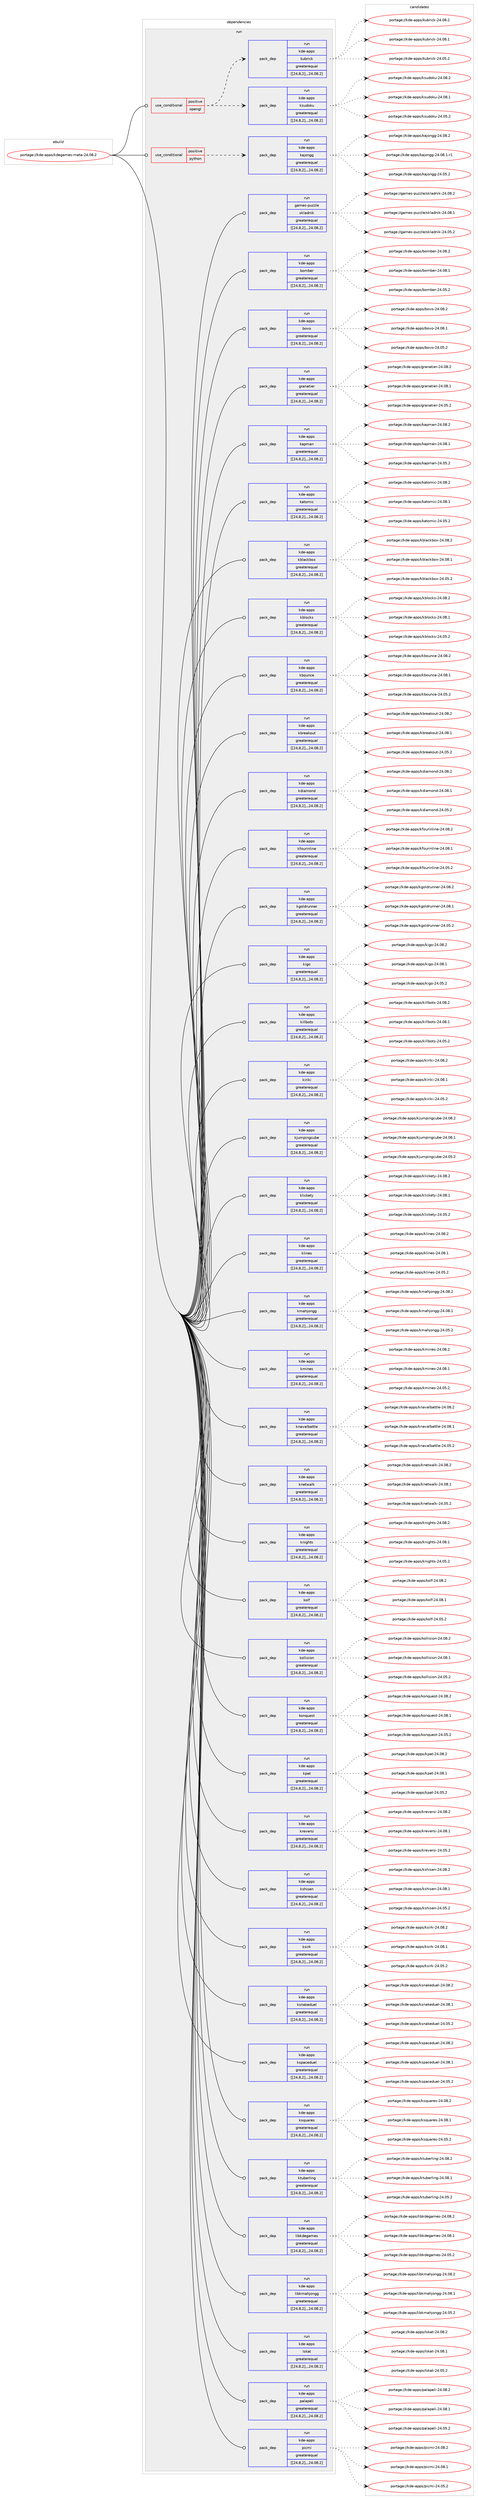 digraph prolog {

# *************
# Graph options
# *************

newrank=true;
concentrate=true;
compound=true;
graph [rankdir=LR,fontname=Helvetica,fontsize=10,ranksep=1.5];#, ranksep=2.5, nodesep=0.2];
edge  [arrowhead=vee];
node  [fontname=Helvetica,fontsize=10];

# **********
# The ebuild
# **********

subgraph cluster_leftcol {
color=gray;
label=<<i>ebuild</i>>;
id [label="portage://kde-apps/kdegames-meta-24.08.2", color=red, width=4, href="../kde-apps/kdegames-meta-24.08.2.svg"];
}

# ****************
# The dependencies
# ****************

subgraph cluster_midcol {
color=gray;
label=<<i>dependencies</i>>;
subgraph cluster_compile {
fillcolor="#eeeeee";
style=filled;
label=<<i>compile</i>>;
}
subgraph cluster_compileandrun {
fillcolor="#eeeeee";
style=filled;
label=<<i>compile and run</i>>;
}
subgraph cluster_run {
fillcolor="#eeeeee";
style=filled;
label=<<i>run</i>>;
subgraph cond71972 {
dependency265955 [label=<<TABLE BORDER="0" CELLBORDER="1" CELLSPACING="0" CELLPADDING="4"><TR><TD ROWSPAN="3" CELLPADDING="10">use_conditional</TD></TR><TR><TD>positive</TD></TR><TR><TD>opengl</TD></TR></TABLE>>, shape=none, color=red];
subgraph pack192100 {
dependency265970 [label=<<TABLE BORDER="0" CELLBORDER="1" CELLSPACING="0" CELLPADDING="4" WIDTH="220"><TR><TD ROWSPAN="6" CELLPADDING="30">pack_dep</TD></TR><TR><TD WIDTH="110">run</TD></TR><TR><TD>kde-apps</TD></TR><TR><TD>ksudoku</TD></TR><TR><TD>greaterequal</TD></TR><TR><TD>[[24,8,2],,,24.08.2]</TD></TR></TABLE>>, shape=none, color=blue];
}
dependency265955:e -> dependency265970:w [weight=20,style="dashed",arrowhead="vee"];
subgraph pack192120 {
dependency265989 [label=<<TABLE BORDER="0" CELLBORDER="1" CELLSPACING="0" CELLPADDING="4" WIDTH="220"><TR><TD ROWSPAN="6" CELLPADDING="30">pack_dep</TD></TR><TR><TD WIDTH="110">run</TD></TR><TR><TD>kde-apps</TD></TR><TR><TD>kubrick</TD></TR><TR><TD>greaterequal</TD></TR><TR><TD>[[24,8,2],,,24.08.2]</TD></TR></TABLE>>, shape=none, color=blue];
}
dependency265955:e -> dependency265989:w [weight=20,style="dashed",arrowhead="vee"];
}
id:e -> dependency265955:w [weight=20,style="solid",arrowhead="odot"];
subgraph cond71981 {
dependency266011 [label=<<TABLE BORDER="0" CELLBORDER="1" CELLSPACING="0" CELLPADDING="4"><TR><TD ROWSPAN="3" CELLPADDING="10">use_conditional</TD></TR><TR><TD>positive</TD></TR><TR><TD>python</TD></TR></TABLE>>, shape=none, color=red];
subgraph pack192141 {
dependency266024 [label=<<TABLE BORDER="0" CELLBORDER="1" CELLSPACING="0" CELLPADDING="4" WIDTH="220"><TR><TD ROWSPAN="6" CELLPADDING="30">pack_dep</TD></TR><TR><TD WIDTH="110">run</TD></TR><TR><TD>kde-apps</TD></TR><TR><TD>kajongg</TD></TR><TR><TD>greaterequal</TD></TR><TR><TD>[[24,8,2],,,24.08.2]</TD></TR></TABLE>>, shape=none, color=blue];
}
dependency266011:e -> dependency266024:w [weight=20,style="dashed",arrowhead="vee"];
}
id:e -> dependency266011:w [weight=20,style="solid",arrowhead="odot"];
subgraph pack192154 {
dependency266027 [label=<<TABLE BORDER="0" CELLBORDER="1" CELLSPACING="0" CELLPADDING="4" WIDTH="220"><TR><TD ROWSPAN="6" CELLPADDING="30">pack_dep</TD></TR><TR><TD WIDTH="110">run</TD></TR><TR><TD>games-puzzle</TD></TR><TR><TD>skladnik</TD></TR><TR><TD>greaterequal</TD></TR><TR><TD>[[24,8,2],,,24.08.2]</TD></TR></TABLE>>, shape=none, color=blue];
}
id:e -> dependency266027:w [weight=20,style="solid",arrowhead="odot"];
subgraph pack192171 {
dependency266092 [label=<<TABLE BORDER="0" CELLBORDER="1" CELLSPACING="0" CELLPADDING="4" WIDTH="220"><TR><TD ROWSPAN="6" CELLPADDING="30">pack_dep</TD></TR><TR><TD WIDTH="110">run</TD></TR><TR><TD>kde-apps</TD></TR><TR><TD>bomber</TD></TR><TR><TD>greaterequal</TD></TR><TR><TD>[[24,8,2],,,24.08.2]</TD></TR></TABLE>>, shape=none, color=blue];
}
id:e -> dependency266092:w [weight=20,style="solid",arrowhead="odot"];
subgraph pack192239 {
dependency266130 [label=<<TABLE BORDER="0" CELLBORDER="1" CELLSPACING="0" CELLPADDING="4" WIDTH="220"><TR><TD ROWSPAN="6" CELLPADDING="30">pack_dep</TD></TR><TR><TD WIDTH="110">run</TD></TR><TR><TD>kde-apps</TD></TR><TR><TD>bovo</TD></TR><TR><TD>greaterequal</TD></TR><TR><TD>[[24,8,2],,,24.08.2]</TD></TR></TABLE>>, shape=none, color=blue];
}
id:e -> dependency266130:w [weight=20,style="solid",arrowhead="odot"];
subgraph pack192268 {
dependency266175 [label=<<TABLE BORDER="0" CELLBORDER="1" CELLSPACING="0" CELLPADDING="4" WIDTH="220"><TR><TD ROWSPAN="6" CELLPADDING="30">pack_dep</TD></TR><TR><TD WIDTH="110">run</TD></TR><TR><TD>kde-apps</TD></TR><TR><TD>granatier</TD></TR><TR><TD>greaterequal</TD></TR><TR><TD>[[24,8,2],,,24.08.2]</TD></TR></TABLE>>, shape=none, color=blue];
}
id:e -> dependency266175:w [weight=20,style="solid",arrowhead="odot"];
subgraph pack192311 {
dependency266210 [label=<<TABLE BORDER="0" CELLBORDER="1" CELLSPACING="0" CELLPADDING="4" WIDTH="220"><TR><TD ROWSPAN="6" CELLPADDING="30">pack_dep</TD></TR><TR><TD WIDTH="110">run</TD></TR><TR><TD>kde-apps</TD></TR><TR><TD>kapman</TD></TR><TR><TD>greaterequal</TD></TR><TR><TD>[[24,8,2],,,24.08.2]</TD></TR></TABLE>>, shape=none, color=blue];
}
id:e -> dependency266210:w [weight=20,style="solid",arrowhead="odot"];
subgraph pack192337 {
dependency266244 [label=<<TABLE BORDER="0" CELLBORDER="1" CELLSPACING="0" CELLPADDING="4" WIDTH="220"><TR><TD ROWSPAN="6" CELLPADDING="30">pack_dep</TD></TR><TR><TD WIDTH="110">run</TD></TR><TR><TD>kde-apps</TD></TR><TR><TD>katomic</TD></TR><TR><TD>greaterequal</TD></TR><TR><TD>[[24,8,2],,,24.08.2]</TD></TR></TABLE>>, shape=none, color=blue];
}
id:e -> dependency266244:w [weight=20,style="solid",arrowhead="odot"];
subgraph pack192339 {
dependency266265 [label=<<TABLE BORDER="0" CELLBORDER="1" CELLSPACING="0" CELLPADDING="4" WIDTH="220"><TR><TD ROWSPAN="6" CELLPADDING="30">pack_dep</TD></TR><TR><TD WIDTH="110">run</TD></TR><TR><TD>kde-apps</TD></TR><TR><TD>kblackbox</TD></TR><TR><TD>greaterequal</TD></TR><TR><TD>[[24,8,2],,,24.08.2]</TD></TR></TABLE>>, shape=none, color=blue];
}
id:e -> dependency266265:w [weight=20,style="solid",arrowhead="odot"];
subgraph pack192373 {
dependency266307 [label=<<TABLE BORDER="0" CELLBORDER="1" CELLSPACING="0" CELLPADDING="4" WIDTH="220"><TR><TD ROWSPAN="6" CELLPADDING="30">pack_dep</TD></TR><TR><TD WIDTH="110">run</TD></TR><TR><TD>kde-apps</TD></TR><TR><TD>kblocks</TD></TR><TR><TD>greaterequal</TD></TR><TR><TD>[[24,8,2],,,24.08.2]</TD></TR></TABLE>>, shape=none, color=blue];
}
id:e -> dependency266307:w [weight=20,style="solid",arrowhead="odot"];
subgraph pack192390 {
dependency266326 [label=<<TABLE BORDER="0" CELLBORDER="1" CELLSPACING="0" CELLPADDING="4" WIDTH="220"><TR><TD ROWSPAN="6" CELLPADDING="30">pack_dep</TD></TR><TR><TD WIDTH="110">run</TD></TR><TR><TD>kde-apps</TD></TR><TR><TD>kbounce</TD></TR><TR><TD>greaterequal</TD></TR><TR><TD>[[24,8,2],,,24.08.2]</TD></TR></TABLE>>, shape=none, color=blue];
}
id:e -> dependency266326:w [weight=20,style="solid",arrowhead="odot"];
subgraph pack192408 {
dependency266349 [label=<<TABLE BORDER="0" CELLBORDER="1" CELLSPACING="0" CELLPADDING="4" WIDTH="220"><TR><TD ROWSPAN="6" CELLPADDING="30">pack_dep</TD></TR><TR><TD WIDTH="110">run</TD></TR><TR><TD>kde-apps</TD></TR><TR><TD>kbreakout</TD></TR><TR><TD>greaterequal</TD></TR><TR><TD>[[24,8,2],,,24.08.2]</TD></TR></TABLE>>, shape=none, color=blue];
}
id:e -> dependency266349:w [weight=20,style="solid",arrowhead="odot"];
subgraph pack192425 {
dependency266352 [label=<<TABLE BORDER="0" CELLBORDER="1" CELLSPACING="0" CELLPADDING="4" WIDTH="220"><TR><TD ROWSPAN="6" CELLPADDING="30">pack_dep</TD></TR><TR><TD WIDTH="110">run</TD></TR><TR><TD>kde-apps</TD></TR><TR><TD>kdiamond</TD></TR><TR><TD>greaterequal</TD></TR><TR><TD>[[24,8,2],,,24.08.2]</TD></TR></TABLE>>, shape=none, color=blue];
}
id:e -> dependency266352:w [weight=20,style="solid",arrowhead="odot"];
subgraph pack192426 {
dependency266355 [label=<<TABLE BORDER="0" CELLBORDER="1" CELLSPACING="0" CELLPADDING="4" WIDTH="220"><TR><TD ROWSPAN="6" CELLPADDING="30">pack_dep</TD></TR><TR><TD WIDTH="110">run</TD></TR><TR><TD>kde-apps</TD></TR><TR><TD>kfourinline</TD></TR><TR><TD>greaterequal</TD></TR><TR><TD>[[24,8,2],,,24.08.2]</TD></TR></TABLE>>, shape=none, color=blue];
}
id:e -> dependency266355:w [weight=20,style="solid",arrowhead="odot"];
subgraph pack192430 {
dependency266393 [label=<<TABLE BORDER="0" CELLBORDER="1" CELLSPACING="0" CELLPADDING="4" WIDTH="220"><TR><TD ROWSPAN="6" CELLPADDING="30">pack_dep</TD></TR><TR><TD WIDTH="110">run</TD></TR><TR><TD>kde-apps</TD></TR><TR><TD>kgoldrunner</TD></TR><TR><TD>greaterequal</TD></TR><TR><TD>[[24,8,2],,,24.08.2]</TD></TR></TABLE>>, shape=none, color=blue];
}
id:e -> dependency266393:w [weight=20,style="solid",arrowhead="odot"];
subgraph pack192463 {
dependency266397 [label=<<TABLE BORDER="0" CELLBORDER="1" CELLSPACING="0" CELLPADDING="4" WIDTH="220"><TR><TD ROWSPAN="6" CELLPADDING="30">pack_dep</TD></TR><TR><TD WIDTH="110">run</TD></TR><TR><TD>kde-apps</TD></TR><TR><TD>kigo</TD></TR><TR><TD>greaterequal</TD></TR><TR><TD>[[24,8,2],,,24.08.2]</TD></TR></TABLE>>, shape=none, color=blue];
}
id:e -> dependency266397:w [weight=20,style="solid",arrowhead="odot"];
subgraph pack192465 {
dependency266401 [label=<<TABLE BORDER="0" CELLBORDER="1" CELLSPACING="0" CELLPADDING="4" WIDTH="220"><TR><TD ROWSPAN="6" CELLPADDING="30">pack_dep</TD></TR><TR><TD WIDTH="110">run</TD></TR><TR><TD>kde-apps</TD></TR><TR><TD>killbots</TD></TR><TR><TD>greaterequal</TD></TR><TR><TD>[[24,8,2],,,24.08.2]</TD></TR></TABLE>>, shape=none, color=blue];
}
id:e -> dependency266401:w [weight=20,style="solid",arrowhead="odot"];
subgraph pack192467 {
dependency266422 [label=<<TABLE BORDER="0" CELLBORDER="1" CELLSPACING="0" CELLPADDING="4" WIDTH="220"><TR><TD ROWSPAN="6" CELLPADDING="30">pack_dep</TD></TR><TR><TD WIDTH="110">run</TD></TR><TR><TD>kde-apps</TD></TR><TR><TD>kiriki</TD></TR><TR><TD>greaterequal</TD></TR><TR><TD>[[24,8,2],,,24.08.2]</TD></TR></TABLE>>, shape=none, color=blue];
}
id:e -> dependency266422:w [weight=20,style="solid",arrowhead="odot"];
subgraph pack192526 {
dependency266479 [label=<<TABLE BORDER="0" CELLBORDER="1" CELLSPACING="0" CELLPADDING="4" WIDTH="220"><TR><TD ROWSPAN="6" CELLPADDING="30">pack_dep</TD></TR><TR><TD WIDTH="110">run</TD></TR><TR><TD>kde-apps</TD></TR><TR><TD>kjumpingcube</TD></TR><TR><TD>greaterequal</TD></TR><TR><TD>[[24,8,2],,,24.08.2]</TD></TR></TABLE>>, shape=none, color=blue];
}
id:e -> dependency266479:w [weight=20,style="solid",arrowhead="odot"];
subgraph pack192544 {
dependency266598 [label=<<TABLE BORDER="0" CELLBORDER="1" CELLSPACING="0" CELLPADDING="4" WIDTH="220"><TR><TD ROWSPAN="6" CELLPADDING="30">pack_dep</TD></TR><TR><TD WIDTH="110">run</TD></TR><TR><TD>kde-apps</TD></TR><TR><TD>klickety</TD></TR><TR><TD>greaterequal</TD></TR><TR><TD>[[24,8,2],,,24.08.2]</TD></TR></TABLE>>, shape=none, color=blue];
}
id:e -> dependency266598:w [weight=20,style="solid",arrowhead="odot"];
subgraph pack192690 {
dependency266662 [label=<<TABLE BORDER="0" CELLBORDER="1" CELLSPACING="0" CELLPADDING="4" WIDTH="220"><TR><TD ROWSPAN="6" CELLPADDING="30">pack_dep</TD></TR><TR><TD WIDTH="110">run</TD></TR><TR><TD>kde-apps</TD></TR><TR><TD>klines</TD></TR><TR><TD>greaterequal</TD></TR><TR><TD>[[24,8,2],,,24.08.2]</TD></TR></TABLE>>, shape=none, color=blue];
}
id:e -> dependency266662:w [weight=20,style="solid",arrowhead="odot"];
subgraph pack192712 {
dependency266700 [label=<<TABLE BORDER="0" CELLBORDER="1" CELLSPACING="0" CELLPADDING="4" WIDTH="220"><TR><TD ROWSPAN="6" CELLPADDING="30">pack_dep</TD></TR><TR><TD WIDTH="110">run</TD></TR><TR><TD>kde-apps</TD></TR><TR><TD>kmahjongg</TD></TR><TR><TD>greaterequal</TD></TR><TR><TD>[[24,8,2],,,24.08.2]</TD></TR></TABLE>>, shape=none, color=blue];
}
id:e -> dependency266700:w [weight=20,style="solid",arrowhead="odot"];
subgraph pack192744 {
dependency266705 [label=<<TABLE BORDER="0" CELLBORDER="1" CELLSPACING="0" CELLPADDING="4" WIDTH="220"><TR><TD ROWSPAN="6" CELLPADDING="30">pack_dep</TD></TR><TR><TD WIDTH="110">run</TD></TR><TR><TD>kde-apps</TD></TR><TR><TD>kmines</TD></TR><TR><TD>greaterequal</TD></TR><TR><TD>[[24,8,2],,,24.08.2]</TD></TR></TABLE>>, shape=none, color=blue];
}
id:e -> dependency266705:w [weight=20,style="solid",arrowhead="odot"];
subgraph pack192772 {
dependency266744 [label=<<TABLE BORDER="0" CELLBORDER="1" CELLSPACING="0" CELLPADDING="4" WIDTH="220"><TR><TD ROWSPAN="6" CELLPADDING="30">pack_dep</TD></TR><TR><TD WIDTH="110">run</TD></TR><TR><TD>kde-apps</TD></TR><TR><TD>knavalbattle</TD></TR><TR><TD>greaterequal</TD></TR><TR><TD>[[24,8,2],,,24.08.2]</TD></TR></TABLE>>, shape=none, color=blue];
}
id:e -> dependency266744:w [weight=20,style="solid",arrowhead="odot"];
subgraph pack192798 {
dependency266837 [label=<<TABLE BORDER="0" CELLBORDER="1" CELLSPACING="0" CELLPADDING="4" WIDTH="220"><TR><TD ROWSPAN="6" CELLPADDING="30">pack_dep</TD></TR><TR><TD WIDTH="110">run</TD></TR><TR><TD>kde-apps</TD></TR><TR><TD>knetwalk</TD></TR><TR><TD>greaterequal</TD></TR><TR><TD>[[24,8,2],,,24.08.2]</TD></TR></TABLE>>, shape=none, color=blue];
}
id:e -> dependency266837:w [weight=20,style="solid",arrowhead="odot"];
subgraph pack192870 {
dependency266941 [label=<<TABLE BORDER="0" CELLBORDER="1" CELLSPACING="0" CELLPADDING="4" WIDTH="220"><TR><TD ROWSPAN="6" CELLPADDING="30">pack_dep</TD></TR><TR><TD WIDTH="110">run</TD></TR><TR><TD>kde-apps</TD></TR><TR><TD>knights</TD></TR><TR><TD>greaterequal</TD></TR><TR><TD>[[24,8,2],,,24.08.2]</TD></TR></TABLE>>, shape=none, color=blue];
}
id:e -> dependency266941:w [weight=20,style="solid",arrowhead="odot"];
subgraph pack192964 {
dependency266945 [label=<<TABLE BORDER="0" CELLBORDER="1" CELLSPACING="0" CELLPADDING="4" WIDTH="220"><TR><TD ROWSPAN="6" CELLPADDING="30">pack_dep</TD></TR><TR><TD WIDTH="110">run</TD></TR><TR><TD>kde-apps</TD></TR><TR><TD>kolf</TD></TR><TR><TD>greaterequal</TD></TR><TR><TD>[[24,8,2],,,24.08.2]</TD></TR></TABLE>>, shape=none, color=blue];
}
id:e -> dependency266945:w [weight=20,style="solid",arrowhead="odot"];
subgraph pack192969 {
dependency266981 [label=<<TABLE BORDER="0" CELLBORDER="1" CELLSPACING="0" CELLPADDING="4" WIDTH="220"><TR><TD ROWSPAN="6" CELLPADDING="30">pack_dep</TD></TR><TR><TD WIDTH="110">run</TD></TR><TR><TD>kde-apps</TD></TR><TR><TD>kollision</TD></TR><TR><TD>greaterequal</TD></TR><TR><TD>[[24,8,2],,,24.08.2]</TD></TR></TABLE>>, shape=none, color=blue];
}
id:e -> dependency266981:w [weight=20,style="solid",arrowhead="odot"];
subgraph pack193042 {
dependency267041 [label=<<TABLE BORDER="0" CELLBORDER="1" CELLSPACING="0" CELLPADDING="4" WIDTH="220"><TR><TD ROWSPAN="6" CELLPADDING="30">pack_dep</TD></TR><TR><TD WIDTH="110">run</TD></TR><TR><TD>kde-apps</TD></TR><TR><TD>konquest</TD></TR><TR><TD>greaterequal</TD></TR><TR><TD>[[24,8,2],,,24.08.2]</TD></TR></TABLE>>, shape=none, color=blue];
}
id:e -> dependency267041:w [weight=20,style="solid",arrowhead="odot"];
subgraph pack193060 {
dependency267043 [label=<<TABLE BORDER="0" CELLBORDER="1" CELLSPACING="0" CELLPADDING="4" WIDTH="220"><TR><TD ROWSPAN="6" CELLPADDING="30">pack_dep</TD></TR><TR><TD WIDTH="110">run</TD></TR><TR><TD>kde-apps</TD></TR><TR><TD>kpat</TD></TR><TR><TD>greaterequal</TD></TR><TR><TD>[[24,8,2],,,24.08.2]</TD></TR></TABLE>>, shape=none, color=blue];
}
id:e -> dependency267043:w [weight=20,style="solid",arrowhead="odot"];
subgraph pack193080 {
dependency267080 [label=<<TABLE BORDER="0" CELLBORDER="1" CELLSPACING="0" CELLPADDING="4" WIDTH="220"><TR><TD ROWSPAN="6" CELLPADDING="30">pack_dep</TD></TR><TR><TD WIDTH="110">run</TD></TR><TR><TD>kde-apps</TD></TR><TR><TD>kreversi</TD></TR><TR><TD>greaterequal</TD></TR><TR><TD>[[24,8,2],,,24.08.2]</TD></TR></TABLE>>, shape=none, color=blue];
}
id:e -> dependency267080:w [weight=20,style="solid",arrowhead="odot"];
subgraph pack193133 {
dependency267118 [label=<<TABLE BORDER="0" CELLBORDER="1" CELLSPACING="0" CELLPADDING="4" WIDTH="220"><TR><TD ROWSPAN="6" CELLPADDING="30">pack_dep</TD></TR><TR><TD WIDTH="110">run</TD></TR><TR><TD>kde-apps</TD></TR><TR><TD>kshisen</TD></TR><TR><TD>greaterequal</TD></TR><TR><TD>[[24,8,2],,,24.08.2]</TD></TR></TABLE>>, shape=none, color=blue];
}
id:e -> dependency267118:w [weight=20,style="solid",arrowhead="odot"];
subgraph pack193136 {
dependency267175 [label=<<TABLE BORDER="0" CELLBORDER="1" CELLSPACING="0" CELLPADDING="4" WIDTH="220"><TR><TD ROWSPAN="6" CELLPADDING="30">pack_dep</TD></TR><TR><TD WIDTH="110">run</TD></TR><TR><TD>kde-apps</TD></TR><TR><TD>ksirk</TD></TR><TR><TD>greaterequal</TD></TR><TR><TD>[[24,8,2],,,24.08.2]</TD></TR></TABLE>>, shape=none, color=blue];
}
id:e -> dependency267175:w [weight=20,style="solid",arrowhead="odot"];
subgraph pack193199 {
dependency267195 [label=<<TABLE BORDER="0" CELLBORDER="1" CELLSPACING="0" CELLPADDING="4" WIDTH="220"><TR><TD ROWSPAN="6" CELLPADDING="30">pack_dep</TD></TR><TR><TD WIDTH="110">run</TD></TR><TR><TD>kde-apps</TD></TR><TR><TD>ksnakeduel</TD></TR><TR><TD>greaterequal</TD></TR><TR><TD>[[24,8,2],,,24.08.2]</TD></TR></TABLE>>, shape=none, color=blue];
}
id:e -> dependency267195:w [weight=20,style="solid",arrowhead="odot"];
subgraph pack193216 {
dependency267216 [label=<<TABLE BORDER="0" CELLBORDER="1" CELLSPACING="0" CELLPADDING="4" WIDTH="220"><TR><TD ROWSPAN="6" CELLPADDING="30">pack_dep</TD></TR><TR><TD WIDTH="110">run</TD></TR><TR><TD>kde-apps</TD></TR><TR><TD>kspaceduel</TD></TR><TR><TD>greaterequal</TD></TR><TR><TD>[[24,8,2],,,24.08.2]</TD></TR></TABLE>>, shape=none, color=blue];
}
id:e -> dependency267216:w [weight=20,style="solid",arrowhead="odot"];
subgraph pack193273 {
dependency267263 [label=<<TABLE BORDER="0" CELLBORDER="1" CELLSPACING="0" CELLPADDING="4" WIDTH="220"><TR><TD ROWSPAN="6" CELLPADDING="30">pack_dep</TD></TR><TR><TD WIDTH="110">run</TD></TR><TR><TD>kde-apps</TD></TR><TR><TD>ksquares</TD></TR><TR><TD>greaterequal</TD></TR><TR><TD>[[24,8,2],,,24.08.2]</TD></TR></TABLE>>, shape=none, color=blue];
}
id:e -> dependency267263:w [weight=20,style="solid",arrowhead="odot"];
subgraph pack193330 {
dependency267395 [label=<<TABLE BORDER="0" CELLBORDER="1" CELLSPACING="0" CELLPADDING="4" WIDTH="220"><TR><TD ROWSPAN="6" CELLPADDING="30">pack_dep</TD></TR><TR><TD WIDTH="110">run</TD></TR><TR><TD>kde-apps</TD></TR><TR><TD>ktuberling</TD></TR><TR><TD>greaterequal</TD></TR><TR><TD>[[24,8,2],,,24.08.2]</TD></TR></TABLE>>, shape=none, color=blue];
}
id:e -> dependency267395:w [weight=20,style="solid",arrowhead="odot"];
subgraph pack193450 {
dependency267494 [label=<<TABLE BORDER="0" CELLBORDER="1" CELLSPACING="0" CELLPADDING="4" WIDTH="220"><TR><TD ROWSPAN="6" CELLPADDING="30">pack_dep</TD></TR><TR><TD WIDTH="110">run</TD></TR><TR><TD>kde-apps</TD></TR><TR><TD>libkdegames</TD></TR><TR><TD>greaterequal</TD></TR><TR><TD>[[24,8,2],,,24.08.2]</TD></TR></TABLE>>, shape=none, color=blue];
}
id:e -> dependency267494:w [weight=20,style="solid",arrowhead="odot"];
subgraph pack193499 {
dependency267499 [label=<<TABLE BORDER="0" CELLBORDER="1" CELLSPACING="0" CELLPADDING="4" WIDTH="220"><TR><TD ROWSPAN="6" CELLPADDING="30">pack_dep</TD></TR><TR><TD WIDTH="110">run</TD></TR><TR><TD>kde-apps</TD></TR><TR><TD>libkmahjongg</TD></TR><TR><TD>greaterequal</TD></TR><TR><TD>[[24,8,2],,,24.08.2]</TD></TR></TABLE>>, shape=none, color=blue];
}
id:e -> dependency267499:w [weight=20,style="solid",arrowhead="odot"];
subgraph pack193501 {
dependency267503 [label=<<TABLE BORDER="0" CELLBORDER="1" CELLSPACING="0" CELLPADDING="4" WIDTH="220"><TR><TD ROWSPAN="6" CELLPADDING="30">pack_dep</TD></TR><TR><TD WIDTH="110">run</TD></TR><TR><TD>kde-apps</TD></TR><TR><TD>lskat</TD></TR><TR><TD>greaterequal</TD></TR><TR><TD>[[24,8,2],,,24.08.2]</TD></TR></TABLE>>, shape=none, color=blue];
}
id:e -> dependency267503:w [weight=20,style="solid",arrowhead="odot"];
subgraph pack193505 {
dependency267509 [label=<<TABLE BORDER="0" CELLBORDER="1" CELLSPACING="0" CELLPADDING="4" WIDTH="220"><TR><TD ROWSPAN="6" CELLPADDING="30">pack_dep</TD></TR><TR><TD WIDTH="110">run</TD></TR><TR><TD>kde-apps</TD></TR><TR><TD>palapeli</TD></TR><TR><TD>greaterequal</TD></TR><TR><TD>[[24,8,2],,,24.08.2]</TD></TR></TABLE>>, shape=none, color=blue];
}
id:e -> dependency267509:w [weight=20,style="solid",arrowhead="odot"];
subgraph pack193507 {
dependency267514 [label=<<TABLE BORDER="0" CELLBORDER="1" CELLSPACING="0" CELLPADDING="4" WIDTH="220"><TR><TD ROWSPAN="6" CELLPADDING="30">pack_dep</TD></TR><TR><TD WIDTH="110">run</TD></TR><TR><TD>kde-apps</TD></TR><TR><TD>picmi</TD></TR><TR><TD>greaterequal</TD></TR><TR><TD>[[24,8,2],,,24.08.2]</TD></TR></TABLE>>, shape=none, color=blue];
}
id:e -> dependency267514:w [weight=20,style="solid",arrowhead="odot"];
}
}

# **************
# The candidates
# **************

subgraph cluster_choices {
rank=same;
color=gray;
label=<<i>candidates</i>>;

subgraph choice192601 {
color=black;
nodesep=1;
choice1071001014597112112115471071151171001111071174550524648564650 [label="portage://kde-apps/ksudoku-24.08.2", color=red, width=4,href="../kde-apps/ksudoku-24.08.2.svg"];
choice1071001014597112112115471071151171001111071174550524648564649 [label="portage://kde-apps/ksudoku-24.08.1", color=red, width=4,href="../kde-apps/ksudoku-24.08.1.svg"];
choice1071001014597112112115471071151171001111071174550524648534650 [label="portage://kde-apps/ksudoku-24.05.2", color=red, width=4,href="../kde-apps/ksudoku-24.05.2.svg"];
dependency265970:e -> choice1071001014597112112115471071151171001111071174550524648564650:w [style=dotted,weight="100"];
dependency265970:e -> choice1071001014597112112115471071151171001111071174550524648564649:w [style=dotted,weight="100"];
dependency265970:e -> choice1071001014597112112115471071151171001111071174550524648534650:w [style=dotted,weight="100"];
}
subgraph choice192602 {
color=black;
nodesep=1;
choice10710010145971121121154710711798114105991074550524648564650 [label="portage://kde-apps/kubrick-24.08.2", color=red, width=4,href="../kde-apps/kubrick-24.08.2.svg"];
choice10710010145971121121154710711798114105991074550524648564649 [label="portage://kde-apps/kubrick-24.08.1", color=red, width=4,href="../kde-apps/kubrick-24.08.1.svg"];
choice10710010145971121121154710711798114105991074550524648534650 [label="portage://kde-apps/kubrick-24.05.2", color=red, width=4,href="../kde-apps/kubrick-24.05.2.svg"];
dependency265989:e -> choice10710010145971121121154710711798114105991074550524648564650:w [style=dotted,weight="100"];
dependency265989:e -> choice10710010145971121121154710711798114105991074550524648564649:w [style=dotted,weight="100"];
dependency265989:e -> choice10710010145971121121154710711798114105991074550524648534650:w [style=dotted,weight="100"];
}
subgraph choice192606 {
color=black;
nodesep=1;
choice107100101459711211211547107971061111101031034550524648564650 [label="portage://kde-apps/kajongg-24.08.2", color=red, width=4,href="../kde-apps/kajongg-24.08.2.svg"];
choice1071001014597112112115471079710611111010310345505246485646494511449 [label="portage://kde-apps/kajongg-24.08.1-r1", color=red, width=4,href="../kde-apps/kajongg-24.08.1-r1.svg"];
choice107100101459711211211547107971061111101031034550524648534650 [label="portage://kde-apps/kajongg-24.05.2", color=red, width=4,href="../kde-apps/kajongg-24.05.2.svg"];
dependency266024:e -> choice107100101459711211211547107971061111101031034550524648564650:w [style=dotted,weight="100"];
dependency266024:e -> choice1071001014597112112115471079710611111010310345505246485646494511449:w [style=dotted,weight="100"];
dependency266024:e -> choice107100101459711211211547107971061111101031034550524648534650:w [style=dotted,weight="100"];
}
subgraph choice192610 {
color=black;
nodesep=1;
choice103971091011154511211712212210810147115107108971001101051074550524648564650 [label="portage://games-puzzle/skladnik-24.08.2", color=red, width=4,href="../games-puzzle/skladnik-24.08.2.svg"];
choice103971091011154511211712212210810147115107108971001101051074550524648564649 [label="portage://games-puzzle/skladnik-24.08.1", color=red, width=4,href="../games-puzzle/skladnik-24.08.1.svg"];
choice103971091011154511211712212210810147115107108971001101051074550524648534650 [label="portage://games-puzzle/skladnik-24.05.2", color=red, width=4,href="../games-puzzle/skladnik-24.05.2.svg"];
dependency266027:e -> choice103971091011154511211712212210810147115107108971001101051074550524648564650:w [style=dotted,weight="100"];
dependency266027:e -> choice103971091011154511211712212210810147115107108971001101051074550524648564649:w [style=dotted,weight="100"];
dependency266027:e -> choice103971091011154511211712212210810147115107108971001101051074550524648534650:w [style=dotted,weight="100"];
}
subgraph choice192612 {
color=black;
nodesep=1;
choice10710010145971121121154798111109981011144550524648564650 [label="portage://kde-apps/bomber-24.08.2", color=red, width=4,href="../kde-apps/bomber-24.08.2.svg"];
choice10710010145971121121154798111109981011144550524648564649 [label="portage://kde-apps/bomber-24.08.1", color=red, width=4,href="../kde-apps/bomber-24.08.1.svg"];
choice10710010145971121121154798111109981011144550524648534650 [label="portage://kde-apps/bomber-24.05.2", color=red, width=4,href="../kde-apps/bomber-24.05.2.svg"];
dependency266092:e -> choice10710010145971121121154798111109981011144550524648564650:w [style=dotted,weight="100"];
dependency266092:e -> choice10710010145971121121154798111109981011144550524648564649:w [style=dotted,weight="100"];
dependency266092:e -> choice10710010145971121121154798111109981011144550524648534650:w [style=dotted,weight="100"];
}
subgraph choice192615 {
color=black;
nodesep=1;
choice107100101459711211211547981111181114550524648564650 [label="portage://kde-apps/bovo-24.08.2", color=red, width=4,href="../kde-apps/bovo-24.08.2.svg"];
choice107100101459711211211547981111181114550524648564649 [label="portage://kde-apps/bovo-24.08.1", color=red, width=4,href="../kde-apps/bovo-24.08.1.svg"];
choice107100101459711211211547981111181114550524648534650 [label="portage://kde-apps/bovo-24.05.2", color=red, width=4,href="../kde-apps/bovo-24.05.2.svg"];
dependency266130:e -> choice107100101459711211211547981111181114550524648564650:w [style=dotted,weight="100"];
dependency266130:e -> choice107100101459711211211547981111181114550524648564649:w [style=dotted,weight="100"];
dependency266130:e -> choice107100101459711211211547981111181114550524648534650:w [style=dotted,weight="100"];
}
subgraph choice192639 {
color=black;
nodesep=1;
choice10710010145971121121154710311497110971161051011144550524648564650 [label="portage://kde-apps/granatier-24.08.2", color=red, width=4,href="../kde-apps/granatier-24.08.2.svg"];
choice10710010145971121121154710311497110971161051011144550524648564649 [label="portage://kde-apps/granatier-24.08.1", color=red, width=4,href="../kde-apps/granatier-24.08.1.svg"];
choice10710010145971121121154710311497110971161051011144550524648534650 [label="portage://kde-apps/granatier-24.05.2", color=red, width=4,href="../kde-apps/granatier-24.05.2.svg"];
dependency266175:e -> choice10710010145971121121154710311497110971161051011144550524648564650:w [style=dotted,weight="100"];
dependency266175:e -> choice10710010145971121121154710311497110971161051011144550524648564649:w [style=dotted,weight="100"];
dependency266175:e -> choice10710010145971121121154710311497110971161051011144550524648534650:w [style=dotted,weight="100"];
}
subgraph choice192640 {
color=black;
nodesep=1;
choice10710010145971121121154710797112109971104550524648564650 [label="portage://kde-apps/kapman-24.08.2", color=red, width=4,href="../kde-apps/kapman-24.08.2.svg"];
choice10710010145971121121154710797112109971104550524648564649 [label="portage://kde-apps/kapman-24.08.1", color=red, width=4,href="../kde-apps/kapman-24.08.1.svg"];
choice10710010145971121121154710797112109971104550524648534650 [label="portage://kde-apps/kapman-24.05.2", color=red, width=4,href="../kde-apps/kapman-24.05.2.svg"];
dependency266210:e -> choice10710010145971121121154710797112109971104550524648564650:w [style=dotted,weight="100"];
dependency266210:e -> choice10710010145971121121154710797112109971104550524648564649:w [style=dotted,weight="100"];
dependency266210:e -> choice10710010145971121121154710797112109971104550524648534650:w [style=dotted,weight="100"];
}
subgraph choice192648 {
color=black;
nodesep=1;
choice10710010145971121121154710797116111109105994550524648564650 [label="portage://kde-apps/katomic-24.08.2", color=red, width=4,href="../kde-apps/katomic-24.08.2.svg"];
choice10710010145971121121154710797116111109105994550524648564649 [label="portage://kde-apps/katomic-24.08.1", color=red, width=4,href="../kde-apps/katomic-24.08.1.svg"];
choice10710010145971121121154710797116111109105994550524648534650 [label="portage://kde-apps/katomic-24.05.2", color=red, width=4,href="../kde-apps/katomic-24.05.2.svg"];
dependency266244:e -> choice10710010145971121121154710797116111109105994550524648564650:w [style=dotted,weight="100"];
dependency266244:e -> choice10710010145971121121154710797116111109105994550524648564649:w [style=dotted,weight="100"];
dependency266244:e -> choice10710010145971121121154710797116111109105994550524648534650:w [style=dotted,weight="100"];
}
subgraph choice192649 {
color=black;
nodesep=1;
choice107100101459711211211547107981089799107981111204550524648564650 [label="portage://kde-apps/kblackbox-24.08.2", color=red, width=4,href="../kde-apps/kblackbox-24.08.2.svg"];
choice107100101459711211211547107981089799107981111204550524648564649 [label="portage://kde-apps/kblackbox-24.08.1", color=red, width=4,href="../kde-apps/kblackbox-24.08.1.svg"];
choice107100101459711211211547107981089799107981111204550524648534650 [label="portage://kde-apps/kblackbox-24.05.2", color=red, width=4,href="../kde-apps/kblackbox-24.05.2.svg"];
dependency266265:e -> choice107100101459711211211547107981089799107981111204550524648564650:w [style=dotted,weight="100"];
dependency266265:e -> choice107100101459711211211547107981089799107981111204550524648564649:w [style=dotted,weight="100"];
dependency266265:e -> choice107100101459711211211547107981089799107981111204550524648534650:w [style=dotted,weight="100"];
}
subgraph choice192665 {
color=black;
nodesep=1;
choice10710010145971121121154710798108111991071154550524648564650 [label="portage://kde-apps/kblocks-24.08.2", color=red, width=4,href="../kde-apps/kblocks-24.08.2.svg"];
choice10710010145971121121154710798108111991071154550524648564649 [label="portage://kde-apps/kblocks-24.08.1", color=red, width=4,href="../kde-apps/kblocks-24.08.1.svg"];
choice10710010145971121121154710798108111991071154550524648534650 [label="portage://kde-apps/kblocks-24.05.2", color=red, width=4,href="../kde-apps/kblocks-24.05.2.svg"];
dependency266307:e -> choice10710010145971121121154710798108111991071154550524648564650:w [style=dotted,weight="100"];
dependency266307:e -> choice10710010145971121121154710798108111991071154550524648564649:w [style=dotted,weight="100"];
dependency266307:e -> choice10710010145971121121154710798108111991071154550524648534650:w [style=dotted,weight="100"];
}
subgraph choice192666 {
color=black;
nodesep=1;
choice10710010145971121121154710798111117110991014550524648564650 [label="portage://kde-apps/kbounce-24.08.2", color=red, width=4,href="../kde-apps/kbounce-24.08.2.svg"];
choice10710010145971121121154710798111117110991014550524648564649 [label="portage://kde-apps/kbounce-24.08.1", color=red, width=4,href="../kde-apps/kbounce-24.08.1.svg"];
choice10710010145971121121154710798111117110991014550524648534650 [label="portage://kde-apps/kbounce-24.05.2", color=red, width=4,href="../kde-apps/kbounce-24.05.2.svg"];
dependency266326:e -> choice10710010145971121121154710798111117110991014550524648564650:w [style=dotted,weight="100"];
dependency266326:e -> choice10710010145971121121154710798111117110991014550524648564649:w [style=dotted,weight="100"];
dependency266326:e -> choice10710010145971121121154710798111117110991014550524648534650:w [style=dotted,weight="100"];
}
subgraph choice192668 {
color=black;
nodesep=1;
choice10710010145971121121154710798114101971071111171164550524648564650 [label="portage://kde-apps/kbreakout-24.08.2", color=red, width=4,href="../kde-apps/kbreakout-24.08.2.svg"];
choice10710010145971121121154710798114101971071111171164550524648564649 [label="portage://kde-apps/kbreakout-24.08.1", color=red, width=4,href="../kde-apps/kbreakout-24.08.1.svg"];
choice10710010145971121121154710798114101971071111171164550524648534650 [label="portage://kde-apps/kbreakout-24.05.2", color=red, width=4,href="../kde-apps/kbreakout-24.05.2.svg"];
dependency266349:e -> choice10710010145971121121154710798114101971071111171164550524648564650:w [style=dotted,weight="100"];
dependency266349:e -> choice10710010145971121121154710798114101971071111171164550524648564649:w [style=dotted,weight="100"];
dependency266349:e -> choice10710010145971121121154710798114101971071111171164550524648534650:w [style=dotted,weight="100"];
}
subgraph choice192670 {
color=black;
nodesep=1;
choice107100101459711211211547107100105971091111101004550524648564650 [label="portage://kde-apps/kdiamond-24.08.2", color=red, width=4,href="../kde-apps/kdiamond-24.08.2.svg"];
choice107100101459711211211547107100105971091111101004550524648564649 [label="portage://kde-apps/kdiamond-24.08.1", color=red, width=4,href="../kde-apps/kdiamond-24.08.1.svg"];
choice107100101459711211211547107100105971091111101004550524648534650 [label="portage://kde-apps/kdiamond-24.05.2", color=red, width=4,href="../kde-apps/kdiamond-24.05.2.svg"];
dependency266352:e -> choice107100101459711211211547107100105971091111101004550524648564650:w [style=dotted,weight="100"];
dependency266352:e -> choice107100101459711211211547107100105971091111101004550524648564649:w [style=dotted,weight="100"];
dependency266352:e -> choice107100101459711211211547107100105971091111101004550524648534650:w [style=dotted,weight="100"];
}
subgraph choice192671 {
color=black;
nodesep=1;
choice1071001014597112112115471071021111171141051101081051101014550524648564650 [label="portage://kde-apps/kfourinline-24.08.2", color=red, width=4,href="../kde-apps/kfourinline-24.08.2.svg"];
choice1071001014597112112115471071021111171141051101081051101014550524648564649 [label="portage://kde-apps/kfourinline-24.08.1", color=red, width=4,href="../kde-apps/kfourinline-24.08.1.svg"];
choice1071001014597112112115471071021111171141051101081051101014550524648534650 [label="portage://kde-apps/kfourinline-24.05.2", color=red, width=4,href="../kde-apps/kfourinline-24.05.2.svg"];
dependency266355:e -> choice1071001014597112112115471071021111171141051101081051101014550524648564650:w [style=dotted,weight="100"];
dependency266355:e -> choice1071001014597112112115471071021111171141051101081051101014550524648564649:w [style=dotted,weight="100"];
dependency266355:e -> choice1071001014597112112115471071021111171141051101081051101014550524648534650:w [style=dotted,weight="100"];
}
subgraph choice192672 {
color=black;
nodesep=1;
choice1071001014597112112115471071031111081001141171101101011144550524648564650 [label="portage://kde-apps/kgoldrunner-24.08.2", color=red, width=4,href="../kde-apps/kgoldrunner-24.08.2.svg"];
choice1071001014597112112115471071031111081001141171101101011144550524648564649 [label="portage://kde-apps/kgoldrunner-24.08.1", color=red, width=4,href="../kde-apps/kgoldrunner-24.08.1.svg"];
choice1071001014597112112115471071031111081001141171101101011144550524648534650 [label="portage://kde-apps/kgoldrunner-24.05.2", color=red, width=4,href="../kde-apps/kgoldrunner-24.05.2.svg"];
dependency266393:e -> choice1071001014597112112115471071031111081001141171101101011144550524648564650:w [style=dotted,weight="100"];
dependency266393:e -> choice1071001014597112112115471071031111081001141171101101011144550524648564649:w [style=dotted,weight="100"];
dependency266393:e -> choice1071001014597112112115471071031111081001141171101101011144550524648534650:w [style=dotted,weight="100"];
}
subgraph choice192683 {
color=black;
nodesep=1;
choice1071001014597112112115471071051031114550524648564650 [label="portage://kde-apps/kigo-24.08.2", color=red, width=4,href="../kde-apps/kigo-24.08.2.svg"];
choice1071001014597112112115471071051031114550524648564649 [label="portage://kde-apps/kigo-24.08.1", color=red, width=4,href="../kde-apps/kigo-24.08.1.svg"];
choice1071001014597112112115471071051031114550524648534650 [label="portage://kde-apps/kigo-24.05.2", color=red, width=4,href="../kde-apps/kigo-24.05.2.svg"];
dependency266397:e -> choice1071001014597112112115471071051031114550524648564650:w [style=dotted,weight="100"];
dependency266397:e -> choice1071001014597112112115471071051031114550524648564649:w [style=dotted,weight="100"];
dependency266397:e -> choice1071001014597112112115471071051031114550524648534650:w [style=dotted,weight="100"];
}
subgraph choice192684 {
color=black;
nodesep=1;
choice107100101459711211211547107105108108981111161154550524648564650 [label="portage://kde-apps/killbots-24.08.2", color=red, width=4,href="../kde-apps/killbots-24.08.2.svg"];
choice107100101459711211211547107105108108981111161154550524648564649 [label="portage://kde-apps/killbots-24.08.1", color=red, width=4,href="../kde-apps/killbots-24.08.1.svg"];
choice107100101459711211211547107105108108981111161154550524648534650 [label="portage://kde-apps/killbots-24.05.2", color=red, width=4,href="../kde-apps/killbots-24.05.2.svg"];
dependency266401:e -> choice107100101459711211211547107105108108981111161154550524648564650:w [style=dotted,weight="100"];
dependency266401:e -> choice107100101459711211211547107105108108981111161154550524648564649:w [style=dotted,weight="100"];
dependency266401:e -> choice107100101459711211211547107105108108981111161154550524648534650:w [style=dotted,weight="100"];
}
subgraph choice192693 {
color=black;
nodesep=1;
choice1071001014597112112115471071051141051071054550524648564650 [label="portage://kde-apps/kiriki-24.08.2", color=red, width=4,href="../kde-apps/kiriki-24.08.2.svg"];
choice1071001014597112112115471071051141051071054550524648564649 [label="portage://kde-apps/kiriki-24.08.1", color=red, width=4,href="../kde-apps/kiriki-24.08.1.svg"];
choice1071001014597112112115471071051141051071054550524648534650 [label="portage://kde-apps/kiriki-24.05.2", color=red, width=4,href="../kde-apps/kiriki-24.05.2.svg"];
dependency266422:e -> choice1071001014597112112115471071051141051071054550524648564650:w [style=dotted,weight="100"];
dependency266422:e -> choice1071001014597112112115471071051141051071054550524648564649:w [style=dotted,weight="100"];
dependency266422:e -> choice1071001014597112112115471071051141051071054550524648534650:w [style=dotted,weight="100"];
}
subgraph choice192696 {
color=black;
nodesep=1;
choice10710010145971121121154710710611710911210511010399117981014550524648564650 [label="portage://kde-apps/kjumpingcube-24.08.2", color=red, width=4,href="../kde-apps/kjumpingcube-24.08.2.svg"];
choice10710010145971121121154710710611710911210511010399117981014550524648564649 [label="portage://kde-apps/kjumpingcube-24.08.1", color=red, width=4,href="../kde-apps/kjumpingcube-24.08.1.svg"];
choice10710010145971121121154710710611710911210511010399117981014550524648534650 [label="portage://kde-apps/kjumpingcube-24.05.2", color=red, width=4,href="../kde-apps/kjumpingcube-24.05.2.svg"];
dependency266479:e -> choice10710010145971121121154710710611710911210511010399117981014550524648564650:w [style=dotted,weight="100"];
dependency266479:e -> choice10710010145971121121154710710611710911210511010399117981014550524648564649:w [style=dotted,weight="100"];
dependency266479:e -> choice10710010145971121121154710710611710911210511010399117981014550524648534650:w [style=dotted,weight="100"];
}
subgraph choice192698 {
color=black;
nodesep=1;
choice107100101459711211211547107108105991071011161214550524648564650 [label="portage://kde-apps/klickety-24.08.2", color=red, width=4,href="../kde-apps/klickety-24.08.2.svg"];
choice107100101459711211211547107108105991071011161214550524648564649 [label="portage://kde-apps/klickety-24.08.1", color=red, width=4,href="../kde-apps/klickety-24.08.1.svg"];
choice107100101459711211211547107108105991071011161214550524648534650 [label="portage://kde-apps/klickety-24.05.2", color=red, width=4,href="../kde-apps/klickety-24.05.2.svg"];
dependency266598:e -> choice107100101459711211211547107108105991071011161214550524648564650:w [style=dotted,weight="100"];
dependency266598:e -> choice107100101459711211211547107108105991071011161214550524648564649:w [style=dotted,weight="100"];
dependency266598:e -> choice107100101459711211211547107108105991071011161214550524648534650:w [style=dotted,weight="100"];
}
subgraph choice192700 {
color=black;
nodesep=1;
choice1071001014597112112115471071081051101011154550524648564650 [label="portage://kde-apps/klines-24.08.2", color=red, width=4,href="../kde-apps/klines-24.08.2.svg"];
choice1071001014597112112115471071081051101011154550524648564649 [label="portage://kde-apps/klines-24.08.1", color=red, width=4,href="../kde-apps/klines-24.08.1.svg"];
choice1071001014597112112115471071081051101011154550524648534650 [label="portage://kde-apps/klines-24.05.2", color=red, width=4,href="../kde-apps/klines-24.05.2.svg"];
dependency266662:e -> choice1071001014597112112115471071081051101011154550524648564650:w [style=dotted,weight="100"];
dependency266662:e -> choice1071001014597112112115471071081051101011154550524648564649:w [style=dotted,weight="100"];
dependency266662:e -> choice1071001014597112112115471071081051101011154550524648534650:w [style=dotted,weight="100"];
}
subgraph choice192708 {
color=black;
nodesep=1;
choice107100101459711211211547107109971041061111101031034550524648564650 [label="portage://kde-apps/kmahjongg-24.08.2", color=red, width=4,href="../kde-apps/kmahjongg-24.08.2.svg"];
choice107100101459711211211547107109971041061111101031034550524648564649 [label="portage://kde-apps/kmahjongg-24.08.1", color=red, width=4,href="../kde-apps/kmahjongg-24.08.1.svg"];
choice107100101459711211211547107109971041061111101031034550524648534650 [label="portage://kde-apps/kmahjongg-24.05.2", color=red, width=4,href="../kde-apps/kmahjongg-24.05.2.svg"];
dependency266700:e -> choice107100101459711211211547107109971041061111101031034550524648564650:w [style=dotted,weight="100"];
dependency266700:e -> choice107100101459711211211547107109971041061111101031034550524648564649:w [style=dotted,weight="100"];
dependency266700:e -> choice107100101459711211211547107109971041061111101031034550524648534650:w [style=dotted,weight="100"];
}
subgraph choice192709 {
color=black;
nodesep=1;
choice1071001014597112112115471071091051101011154550524648564650 [label="portage://kde-apps/kmines-24.08.2", color=red, width=4,href="../kde-apps/kmines-24.08.2.svg"];
choice1071001014597112112115471071091051101011154550524648564649 [label="portage://kde-apps/kmines-24.08.1", color=red, width=4,href="../kde-apps/kmines-24.08.1.svg"];
choice1071001014597112112115471071091051101011154550524648534650 [label="portage://kde-apps/kmines-24.05.2", color=red, width=4,href="../kde-apps/kmines-24.05.2.svg"];
dependency266705:e -> choice1071001014597112112115471071091051101011154550524648564650:w [style=dotted,weight="100"];
dependency266705:e -> choice1071001014597112112115471071091051101011154550524648564649:w [style=dotted,weight="100"];
dependency266705:e -> choice1071001014597112112115471071091051101011154550524648534650:w [style=dotted,weight="100"];
}
subgraph choice192710 {
color=black;
nodesep=1;
choice107100101459711211211547107110971189710898971161161081014550524648564650 [label="portage://kde-apps/knavalbattle-24.08.2", color=red, width=4,href="../kde-apps/knavalbattle-24.08.2.svg"];
choice107100101459711211211547107110971189710898971161161081014550524648564649 [label="portage://kde-apps/knavalbattle-24.08.1", color=red, width=4,href="../kde-apps/knavalbattle-24.08.1.svg"];
choice107100101459711211211547107110971189710898971161161081014550524648534650 [label="portage://kde-apps/knavalbattle-24.05.2", color=red, width=4,href="../kde-apps/knavalbattle-24.05.2.svg"];
dependency266744:e -> choice107100101459711211211547107110971189710898971161161081014550524648564650:w [style=dotted,weight="100"];
dependency266744:e -> choice107100101459711211211547107110971189710898971161161081014550524648564649:w [style=dotted,weight="100"];
dependency266744:e -> choice107100101459711211211547107110971189710898971161161081014550524648534650:w [style=dotted,weight="100"];
}
subgraph choice192716 {
color=black;
nodesep=1;
choice107100101459711211211547107110101116119971081074550524648564650 [label="portage://kde-apps/knetwalk-24.08.2", color=red, width=4,href="../kde-apps/knetwalk-24.08.2.svg"];
choice107100101459711211211547107110101116119971081074550524648564649 [label="portage://kde-apps/knetwalk-24.08.1", color=red, width=4,href="../kde-apps/knetwalk-24.08.1.svg"];
choice107100101459711211211547107110101116119971081074550524648534650 [label="portage://kde-apps/knetwalk-24.05.2", color=red, width=4,href="../kde-apps/knetwalk-24.05.2.svg"];
dependency266837:e -> choice107100101459711211211547107110101116119971081074550524648564650:w [style=dotted,weight="100"];
dependency266837:e -> choice107100101459711211211547107110101116119971081074550524648564649:w [style=dotted,weight="100"];
dependency266837:e -> choice107100101459711211211547107110101116119971081074550524648534650:w [style=dotted,weight="100"];
}
subgraph choice192734 {
color=black;
nodesep=1;
choice1071001014597112112115471071101051031041161154550524648564650 [label="portage://kde-apps/knights-24.08.2", color=red, width=4,href="../kde-apps/knights-24.08.2.svg"];
choice1071001014597112112115471071101051031041161154550524648564649 [label="portage://kde-apps/knights-24.08.1", color=red, width=4,href="../kde-apps/knights-24.08.1.svg"];
choice1071001014597112112115471071101051031041161154550524648534650 [label="portage://kde-apps/knights-24.05.2", color=red, width=4,href="../kde-apps/knights-24.05.2.svg"];
dependency266941:e -> choice1071001014597112112115471071101051031041161154550524648564650:w [style=dotted,weight="100"];
dependency266941:e -> choice1071001014597112112115471071101051031041161154550524648564649:w [style=dotted,weight="100"];
dependency266941:e -> choice1071001014597112112115471071101051031041161154550524648534650:w [style=dotted,weight="100"];
}
subgraph choice192765 {
color=black;
nodesep=1;
choice1071001014597112112115471071111081024550524648564650 [label="portage://kde-apps/kolf-24.08.2", color=red, width=4,href="../kde-apps/kolf-24.08.2.svg"];
choice1071001014597112112115471071111081024550524648564649 [label="portage://kde-apps/kolf-24.08.1", color=red, width=4,href="../kde-apps/kolf-24.08.1.svg"];
choice1071001014597112112115471071111081024550524648534650 [label="portage://kde-apps/kolf-24.05.2", color=red, width=4,href="../kde-apps/kolf-24.05.2.svg"];
dependency266945:e -> choice1071001014597112112115471071111081024550524648564650:w [style=dotted,weight="100"];
dependency266945:e -> choice1071001014597112112115471071111081024550524648564649:w [style=dotted,weight="100"];
dependency266945:e -> choice1071001014597112112115471071111081024550524648534650:w [style=dotted,weight="100"];
}
subgraph choice192768 {
color=black;
nodesep=1;
choice1071001014597112112115471071111081081051151051111104550524648564650 [label="portage://kde-apps/kollision-24.08.2", color=red, width=4,href="../kde-apps/kollision-24.08.2.svg"];
choice1071001014597112112115471071111081081051151051111104550524648564649 [label="portage://kde-apps/kollision-24.08.1", color=red, width=4,href="../kde-apps/kollision-24.08.1.svg"];
choice1071001014597112112115471071111081081051151051111104550524648534650 [label="portage://kde-apps/kollision-24.05.2", color=red, width=4,href="../kde-apps/kollision-24.05.2.svg"];
dependency266981:e -> choice1071001014597112112115471071111081081051151051111104550524648564650:w [style=dotted,weight="100"];
dependency266981:e -> choice1071001014597112112115471071111081081051151051111104550524648564649:w [style=dotted,weight="100"];
dependency266981:e -> choice1071001014597112112115471071111081081051151051111104550524648534650:w [style=dotted,weight="100"];
}
subgraph choice192770 {
color=black;
nodesep=1;
choice1071001014597112112115471071111101131171011151164550524648564650 [label="portage://kde-apps/konquest-24.08.2", color=red, width=4,href="../kde-apps/konquest-24.08.2.svg"];
choice1071001014597112112115471071111101131171011151164550524648564649 [label="portage://kde-apps/konquest-24.08.1", color=red, width=4,href="../kde-apps/konquest-24.08.1.svg"];
choice1071001014597112112115471071111101131171011151164550524648534650 [label="portage://kde-apps/konquest-24.05.2", color=red, width=4,href="../kde-apps/konquest-24.05.2.svg"];
dependency267041:e -> choice1071001014597112112115471071111101131171011151164550524648564650:w [style=dotted,weight="100"];
dependency267041:e -> choice1071001014597112112115471071111101131171011151164550524648564649:w [style=dotted,weight="100"];
dependency267041:e -> choice1071001014597112112115471071111101131171011151164550524648534650:w [style=dotted,weight="100"];
}
subgraph choice192790 {
color=black;
nodesep=1;
choice107100101459711211211547107112971164550524648564650 [label="portage://kde-apps/kpat-24.08.2", color=red, width=4,href="../kde-apps/kpat-24.08.2.svg"];
choice107100101459711211211547107112971164550524648564649 [label="portage://kde-apps/kpat-24.08.1", color=red, width=4,href="../kde-apps/kpat-24.08.1.svg"];
choice107100101459711211211547107112971164550524648534650 [label="portage://kde-apps/kpat-24.05.2", color=red, width=4,href="../kde-apps/kpat-24.05.2.svg"];
dependency267043:e -> choice107100101459711211211547107112971164550524648564650:w [style=dotted,weight="100"];
dependency267043:e -> choice107100101459711211211547107112971164550524648564649:w [style=dotted,weight="100"];
dependency267043:e -> choice107100101459711211211547107112971164550524648534650:w [style=dotted,weight="100"];
}
subgraph choice192806 {
color=black;
nodesep=1;
choice1071001014597112112115471071141011181011141151054550524648564650 [label="portage://kde-apps/kreversi-24.08.2", color=red, width=4,href="../kde-apps/kreversi-24.08.2.svg"];
choice1071001014597112112115471071141011181011141151054550524648564649 [label="portage://kde-apps/kreversi-24.08.1", color=red, width=4,href="../kde-apps/kreversi-24.08.1.svg"];
choice1071001014597112112115471071141011181011141151054550524648534650 [label="portage://kde-apps/kreversi-24.05.2", color=red, width=4,href="../kde-apps/kreversi-24.05.2.svg"];
dependency267080:e -> choice1071001014597112112115471071141011181011141151054550524648564650:w [style=dotted,weight="100"];
dependency267080:e -> choice1071001014597112112115471071141011181011141151054550524648564649:w [style=dotted,weight="100"];
dependency267080:e -> choice1071001014597112112115471071141011181011141151054550524648534650:w [style=dotted,weight="100"];
}
subgraph choice192824 {
color=black;
nodesep=1;
choice1071001014597112112115471071151041051151011104550524648564650 [label="portage://kde-apps/kshisen-24.08.2", color=red, width=4,href="../kde-apps/kshisen-24.08.2.svg"];
choice1071001014597112112115471071151041051151011104550524648564649 [label="portage://kde-apps/kshisen-24.08.1", color=red, width=4,href="../kde-apps/kshisen-24.08.1.svg"];
choice1071001014597112112115471071151041051151011104550524648534650 [label="portage://kde-apps/kshisen-24.05.2", color=red, width=4,href="../kde-apps/kshisen-24.05.2.svg"];
dependency267118:e -> choice1071001014597112112115471071151041051151011104550524648564650:w [style=dotted,weight="100"];
dependency267118:e -> choice1071001014597112112115471071151041051151011104550524648564649:w [style=dotted,weight="100"];
dependency267118:e -> choice1071001014597112112115471071151041051151011104550524648534650:w [style=dotted,weight="100"];
}
subgraph choice192843 {
color=black;
nodesep=1;
choice1071001014597112112115471071151051141074550524648564650 [label="portage://kde-apps/ksirk-24.08.2", color=red, width=4,href="../kde-apps/ksirk-24.08.2.svg"];
choice1071001014597112112115471071151051141074550524648564649 [label="portage://kde-apps/ksirk-24.08.1", color=red, width=4,href="../kde-apps/ksirk-24.08.1.svg"];
choice1071001014597112112115471071151051141074550524648534650 [label="portage://kde-apps/ksirk-24.05.2", color=red, width=4,href="../kde-apps/ksirk-24.05.2.svg"];
dependency267175:e -> choice1071001014597112112115471071151051141074550524648564650:w [style=dotted,weight="100"];
dependency267175:e -> choice1071001014597112112115471071151051141074550524648564649:w [style=dotted,weight="100"];
dependency267175:e -> choice1071001014597112112115471071151051141074550524648534650:w [style=dotted,weight="100"];
}
subgraph choice192846 {
color=black;
nodesep=1;
choice107100101459711211211547107115110971071011001171011084550524648564650 [label="portage://kde-apps/ksnakeduel-24.08.2", color=red, width=4,href="../kde-apps/ksnakeduel-24.08.2.svg"];
choice107100101459711211211547107115110971071011001171011084550524648564649 [label="portage://kde-apps/ksnakeduel-24.08.1", color=red, width=4,href="../kde-apps/ksnakeduel-24.08.1.svg"];
choice107100101459711211211547107115110971071011001171011084550524648534650 [label="portage://kde-apps/ksnakeduel-24.05.2", color=red, width=4,href="../kde-apps/ksnakeduel-24.05.2.svg"];
dependency267195:e -> choice107100101459711211211547107115110971071011001171011084550524648564650:w [style=dotted,weight="100"];
dependency267195:e -> choice107100101459711211211547107115110971071011001171011084550524648564649:w [style=dotted,weight="100"];
dependency267195:e -> choice107100101459711211211547107115110971071011001171011084550524648534650:w [style=dotted,weight="100"];
}
subgraph choice192894 {
color=black;
nodesep=1;
choice10710010145971121121154710711511297991011001171011084550524648564650 [label="portage://kde-apps/kspaceduel-24.08.2", color=red, width=4,href="../kde-apps/kspaceduel-24.08.2.svg"];
choice10710010145971121121154710711511297991011001171011084550524648564649 [label="portage://kde-apps/kspaceduel-24.08.1", color=red, width=4,href="../kde-apps/kspaceduel-24.08.1.svg"];
choice10710010145971121121154710711511297991011001171011084550524648534650 [label="portage://kde-apps/kspaceduel-24.05.2", color=red, width=4,href="../kde-apps/kspaceduel-24.05.2.svg"];
dependency267216:e -> choice10710010145971121121154710711511297991011001171011084550524648564650:w [style=dotted,weight="100"];
dependency267216:e -> choice10710010145971121121154710711511297991011001171011084550524648564649:w [style=dotted,weight="100"];
dependency267216:e -> choice10710010145971121121154710711511297991011001171011084550524648534650:w [style=dotted,weight="100"];
}
subgraph choice192900 {
color=black;
nodesep=1;
choice107100101459711211211547107115113117971141011154550524648564650 [label="portage://kde-apps/ksquares-24.08.2", color=red, width=4,href="../kde-apps/ksquares-24.08.2.svg"];
choice107100101459711211211547107115113117971141011154550524648564649 [label="portage://kde-apps/ksquares-24.08.1", color=red, width=4,href="../kde-apps/ksquares-24.08.1.svg"];
choice107100101459711211211547107115113117971141011154550524648534650 [label="portage://kde-apps/ksquares-24.05.2", color=red, width=4,href="../kde-apps/ksquares-24.05.2.svg"];
dependency267263:e -> choice107100101459711211211547107115113117971141011154550524648564650:w [style=dotted,weight="100"];
dependency267263:e -> choice107100101459711211211547107115113117971141011154550524648564649:w [style=dotted,weight="100"];
dependency267263:e -> choice107100101459711211211547107115113117971141011154550524648534650:w [style=dotted,weight="100"];
}
subgraph choice192914 {
color=black;
nodesep=1;
choice107100101459711211211547107116117981011141081051101034550524648564650 [label="portage://kde-apps/ktuberling-24.08.2", color=red, width=4,href="../kde-apps/ktuberling-24.08.2.svg"];
choice107100101459711211211547107116117981011141081051101034550524648564649 [label="portage://kde-apps/ktuberling-24.08.1", color=red, width=4,href="../kde-apps/ktuberling-24.08.1.svg"];
choice107100101459711211211547107116117981011141081051101034550524648534650 [label="portage://kde-apps/ktuberling-24.05.2", color=red, width=4,href="../kde-apps/ktuberling-24.05.2.svg"];
dependency267395:e -> choice107100101459711211211547107116117981011141081051101034550524648564650:w [style=dotted,weight="100"];
dependency267395:e -> choice107100101459711211211547107116117981011141081051101034550524648564649:w [style=dotted,weight="100"];
dependency267395:e -> choice107100101459711211211547107116117981011141081051101034550524648534650:w [style=dotted,weight="100"];
}
subgraph choice192925 {
color=black;
nodesep=1;
choice10710010145971121121154710810598107100101103971091011154550524648564650 [label="portage://kde-apps/libkdegames-24.08.2", color=red, width=4,href="../kde-apps/libkdegames-24.08.2.svg"];
choice10710010145971121121154710810598107100101103971091011154550524648564649 [label="portage://kde-apps/libkdegames-24.08.1", color=red, width=4,href="../kde-apps/libkdegames-24.08.1.svg"];
choice10710010145971121121154710810598107100101103971091011154550524648534650 [label="portage://kde-apps/libkdegames-24.05.2", color=red, width=4,href="../kde-apps/libkdegames-24.05.2.svg"];
dependency267494:e -> choice10710010145971121121154710810598107100101103971091011154550524648564650:w [style=dotted,weight="100"];
dependency267494:e -> choice10710010145971121121154710810598107100101103971091011154550524648564649:w [style=dotted,weight="100"];
dependency267494:e -> choice10710010145971121121154710810598107100101103971091011154550524648534650:w [style=dotted,weight="100"];
}
subgraph choice192978 {
color=black;
nodesep=1;
choice10710010145971121121154710810598107109971041061111101031034550524648564650 [label="portage://kde-apps/libkmahjongg-24.08.2", color=red, width=4,href="../kde-apps/libkmahjongg-24.08.2.svg"];
choice10710010145971121121154710810598107109971041061111101031034550524648564649 [label="portage://kde-apps/libkmahjongg-24.08.1", color=red, width=4,href="../kde-apps/libkmahjongg-24.08.1.svg"];
choice10710010145971121121154710810598107109971041061111101031034550524648534650 [label="portage://kde-apps/libkmahjongg-24.05.2", color=red, width=4,href="../kde-apps/libkmahjongg-24.05.2.svg"];
dependency267499:e -> choice10710010145971121121154710810598107109971041061111101031034550524648564650:w [style=dotted,weight="100"];
dependency267499:e -> choice10710010145971121121154710810598107109971041061111101031034550524648564649:w [style=dotted,weight="100"];
dependency267499:e -> choice10710010145971121121154710810598107109971041061111101031034550524648534650:w [style=dotted,weight="100"];
}
subgraph choice192985 {
color=black;
nodesep=1;
choice107100101459711211211547108115107971164550524648564650 [label="portage://kde-apps/lskat-24.08.2", color=red, width=4,href="../kde-apps/lskat-24.08.2.svg"];
choice107100101459711211211547108115107971164550524648564649 [label="portage://kde-apps/lskat-24.08.1", color=red, width=4,href="../kde-apps/lskat-24.08.1.svg"];
choice107100101459711211211547108115107971164550524648534650 [label="portage://kde-apps/lskat-24.05.2", color=red, width=4,href="../kde-apps/lskat-24.05.2.svg"];
dependency267503:e -> choice107100101459711211211547108115107971164550524648564650:w [style=dotted,weight="100"];
dependency267503:e -> choice107100101459711211211547108115107971164550524648564649:w [style=dotted,weight="100"];
dependency267503:e -> choice107100101459711211211547108115107971164550524648534650:w [style=dotted,weight="100"];
}
subgraph choice193027 {
color=black;
nodesep=1;
choice10710010145971121121154711297108971121011081054550524648564650 [label="portage://kde-apps/palapeli-24.08.2", color=red, width=4,href="../kde-apps/palapeli-24.08.2.svg"];
choice10710010145971121121154711297108971121011081054550524648564649 [label="portage://kde-apps/palapeli-24.08.1", color=red, width=4,href="../kde-apps/palapeli-24.08.1.svg"];
choice10710010145971121121154711297108971121011081054550524648534650 [label="portage://kde-apps/palapeli-24.05.2", color=red, width=4,href="../kde-apps/palapeli-24.05.2.svg"];
dependency267509:e -> choice10710010145971121121154711297108971121011081054550524648564650:w [style=dotted,weight="100"];
dependency267509:e -> choice10710010145971121121154711297108971121011081054550524648564649:w [style=dotted,weight="100"];
dependency267509:e -> choice10710010145971121121154711297108971121011081054550524648534650:w [style=dotted,weight="100"];
}
subgraph choice193194 {
color=black;
nodesep=1;
choice107100101459711211211547112105991091054550524648564650 [label="portage://kde-apps/picmi-24.08.2", color=red, width=4,href="../kde-apps/picmi-24.08.2.svg"];
choice107100101459711211211547112105991091054550524648564649 [label="portage://kde-apps/picmi-24.08.1", color=red, width=4,href="../kde-apps/picmi-24.08.1.svg"];
choice107100101459711211211547112105991091054550524648534650 [label="portage://kde-apps/picmi-24.05.2", color=red, width=4,href="../kde-apps/picmi-24.05.2.svg"];
dependency267514:e -> choice107100101459711211211547112105991091054550524648564650:w [style=dotted,weight="100"];
dependency267514:e -> choice107100101459711211211547112105991091054550524648564649:w [style=dotted,weight="100"];
dependency267514:e -> choice107100101459711211211547112105991091054550524648534650:w [style=dotted,weight="100"];
}
}

}

